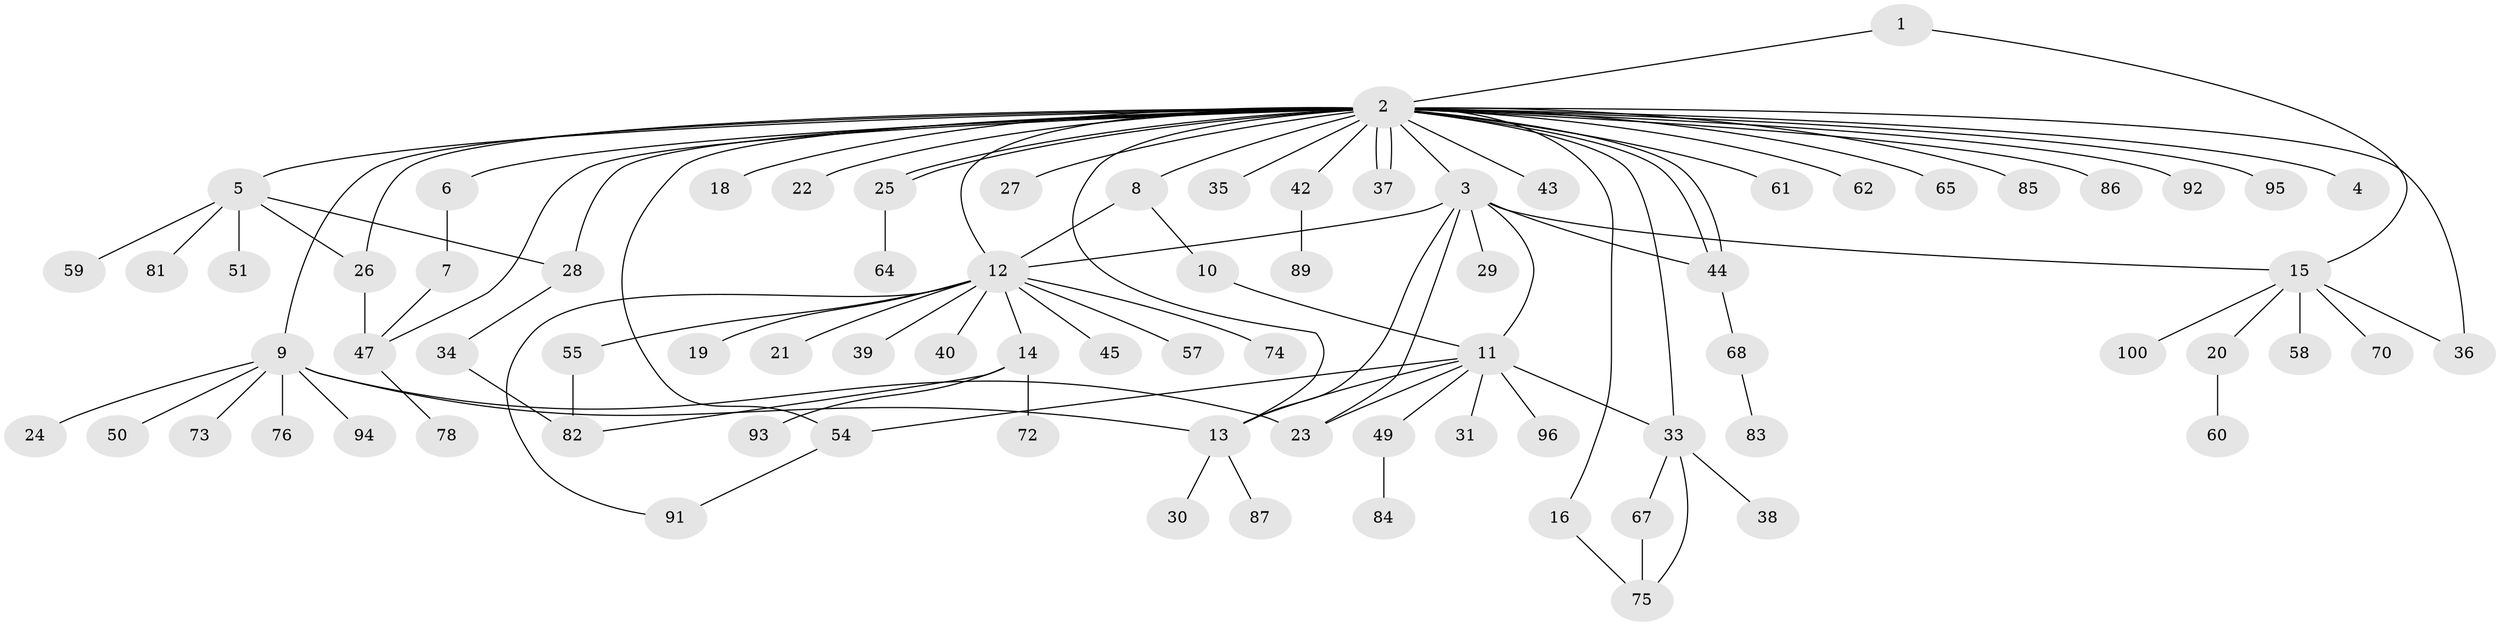 // original degree distribution, {2: 0.2, 37: 0.01, 7: 0.02, 1: 0.53, 5: 0.02, 3: 0.13, 4: 0.04, 9: 0.01, 10: 0.01, 14: 0.01, 6: 0.02}
// Generated by graph-tools (version 1.1) at 2025/11/02/21/25 10:11:09]
// undirected, 80 vertices, 104 edges
graph export_dot {
graph [start="1"]
  node [color=gray90,style=filled];
  1;
  2 [super="+97"];
  3 [super="+52"];
  4;
  5 [super="+17"];
  6;
  7 [super="+46"];
  8 [super="+56"];
  9 [super="+32"];
  10;
  11 [super="+90"];
  12 [super="+80"];
  13 [super="+53"];
  14 [super="+48"];
  15 [super="+99"];
  16;
  18;
  19;
  20 [super="+71"];
  21;
  22;
  23;
  24;
  25;
  26;
  27;
  28 [super="+41"];
  29;
  30;
  31;
  33 [super="+98"];
  34 [super="+69"];
  35;
  36 [super="+63"];
  37;
  38;
  39;
  40;
  42 [super="+77"];
  43;
  44;
  45;
  47 [super="+66"];
  49;
  50;
  51;
  54;
  55;
  57;
  58;
  59;
  60;
  61;
  62;
  64 [super="+88"];
  65;
  67;
  68;
  70;
  72;
  73;
  74;
  75 [super="+79"];
  76;
  78;
  81;
  82;
  83;
  84;
  85;
  86;
  87;
  89;
  91;
  92;
  93;
  94;
  95;
  96;
  100;
  1 -- 2;
  1 -- 15;
  2 -- 3;
  2 -- 4;
  2 -- 5;
  2 -- 6;
  2 -- 8;
  2 -- 9;
  2 -- 12;
  2 -- 13;
  2 -- 16;
  2 -- 18;
  2 -- 22;
  2 -- 25;
  2 -- 25;
  2 -- 26;
  2 -- 27;
  2 -- 28;
  2 -- 33;
  2 -- 35;
  2 -- 36;
  2 -- 37;
  2 -- 37;
  2 -- 42;
  2 -- 43;
  2 -- 44;
  2 -- 44;
  2 -- 54;
  2 -- 61;
  2 -- 62;
  2 -- 65;
  2 -- 85;
  2 -- 86;
  2 -- 92;
  2 -- 95;
  2 -- 47;
  3 -- 12;
  3 -- 15;
  3 -- 23;
  3 -- 29;
  3 -- 44 [weight=2];
  3 -- 11;
  3 -- 13;
  5 -- 51;
  5 -- 59;
  5 -- 81;
  5 -- 26;
  5 -- 28;
  6 -- 7;
  7 -- 47;
  8 -- 10;
  8 -- 12;
  9 -- 13;
  9 -- 23;
  9 -- 24;
  9 -- 50;
  9 -- 73;
  9 -- 76;
  9 -- 94;
  10 -- 11;
  11 -- 23;
  11 -- 31;
  11 -- 33;
  11 -- 49;
  11 -- 54;
  11 -- 96;
  11 -- 13;
  12 -- 14;
  12 -- 19;
  12 -- 21;
  12 -- 39;
  12 -- 40;
  12 -- 45 [weight=2];
  12 -- 55;
  12 -- 57;
  12 -- 74;
  12 -- 91;
  13 -- 30;
  13 -- 87;
  14 -- 72;
  14 -- 93;
  14 -- 82;
  15 -- 20;
  15 -- 36;
  15 -- 58;
  15 -- 70;
  15 -- 100;
  16 -- 75;
  20 -- 60;
  25 -- 64;
  26 -- 47;
  28 -- 34;
  33 -- 38;
  33 -- 67;
  33 -- 75;
  34 -- 82;
  42 -- 89;
  44 -- 68;
  47 -- 78;
  49 -- 84;
  54 -- 91;
  55 -- 82;
  67 -- 75;
  68 -- 83;
}
